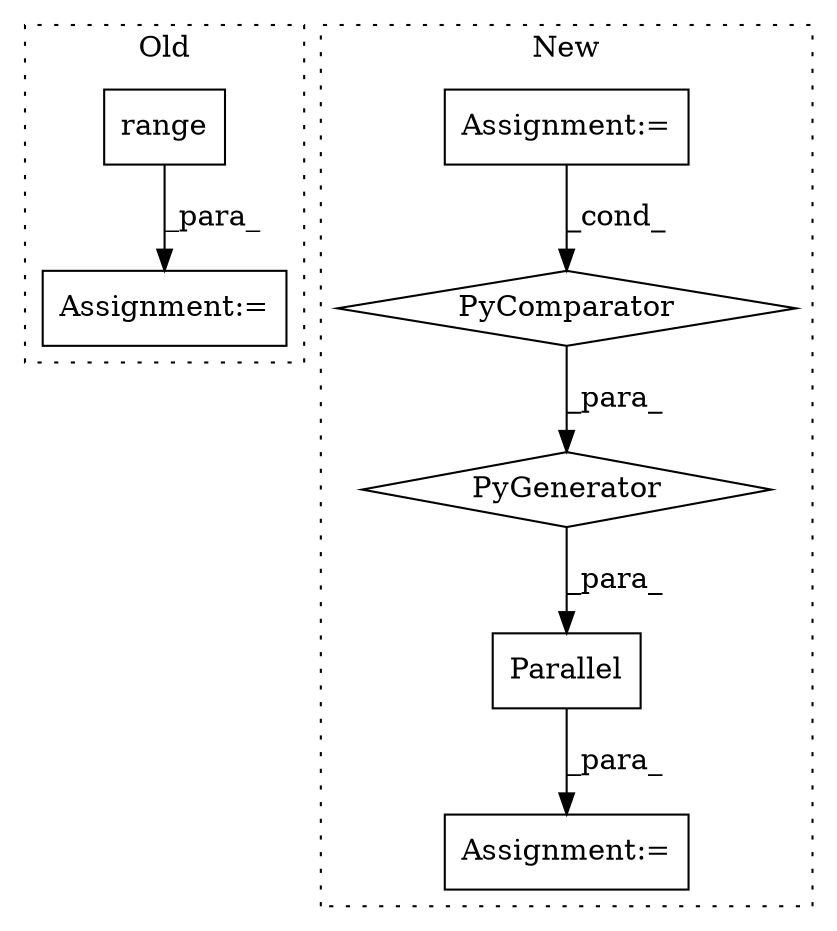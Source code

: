 digraph G {
subgraph cluster0 {
1 [label="range" a="32" s="1335,1352" l="6,1" shape="box"];
3 [label="Assignment:=" a="7" s="1273,1353" l="53,2" shape="box"];
label = "Old";
style="dotted";
}
subgraph cluster1 {
2 [label="Parallel" a="32" s="1598,1756" l="20,-3" shape="box"];
4 [label="Assignment:=" a="7" s="1958" l="10" shape="box"];
5 [label="PyGenerator" a="107" s="1618" l="138" shape="diamond"];
6 [label="PyComparator" a="113" s="1726" l="24" shape="diamond"];
7 [label="Assignment:=" a="7" s="1448" l="1" shape="box"];
label = "New";
style="dotted";
}
1 -> 3 [label="_para_"];
2 -> 4 [label="_para_"];
5 -> 2 [label="_para_"];
6 -> 5 [label="_para_"];
7 -> 6 [label="_cond_"];
}